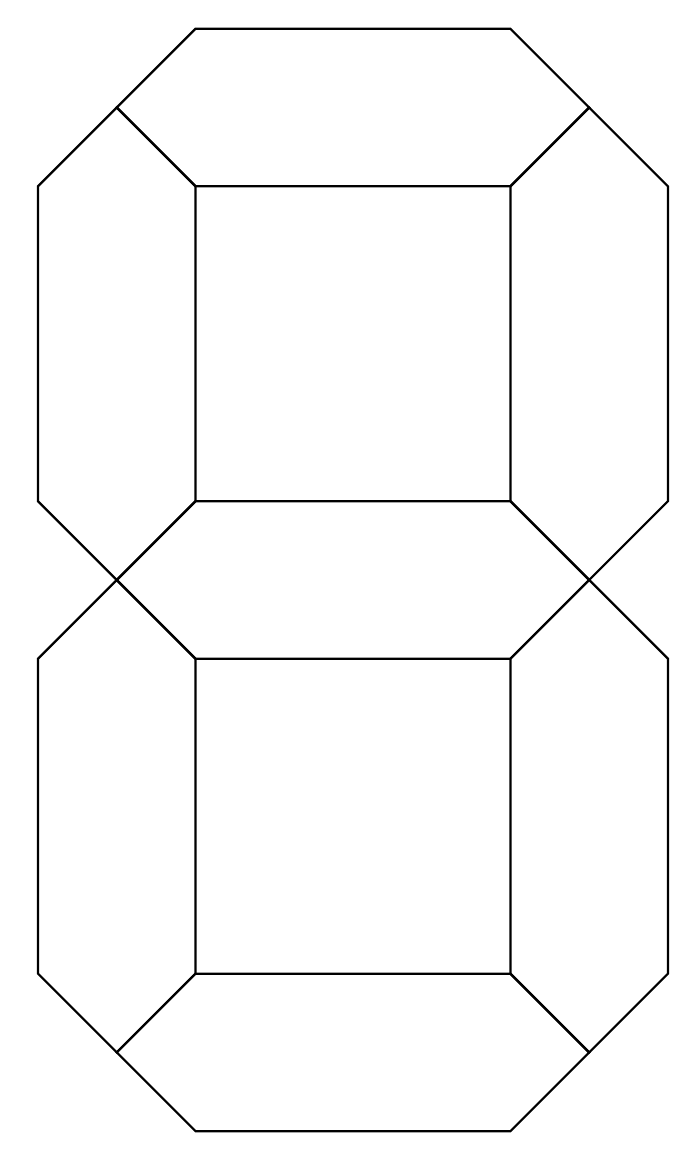 \def\segment{
\path[draw,thick] (0,0)--++(1,-1)--++(4,0)--++(1,1)--++(-1,1)--++(-4,0)--cycle;
}
\begin{tikzpicture}

%Segment 1
\begin{scope}[yshift=6cm]
\segment;
\end{scope}

%Segment 2
\begin{scope}[xshift=0cm,yshift=0cm,rotate = 90]
\segment;
\end{scope}

%Segment 3
\begin{scope}[ xshift=6cm,yshift=0cm,rotate = 90]
\segment;
\end{scope}

%Segment 4
\begin{scope}[]
\segment;
\end{scope}

%Segment 5
\begin{scope}[ xshift=0cm,yshift=-6cm,rotate = 90]
\segment;
\end{scope}

%Segment 6
\begin{scope}[ xshift=6cm,yshift=-6cm,rotate = 90]
\segment;
\end{scope}

%Segment 7
\begin{scope}[yshift=-6cm]
\segment;
\end{scope}


\end{tikzpicture}